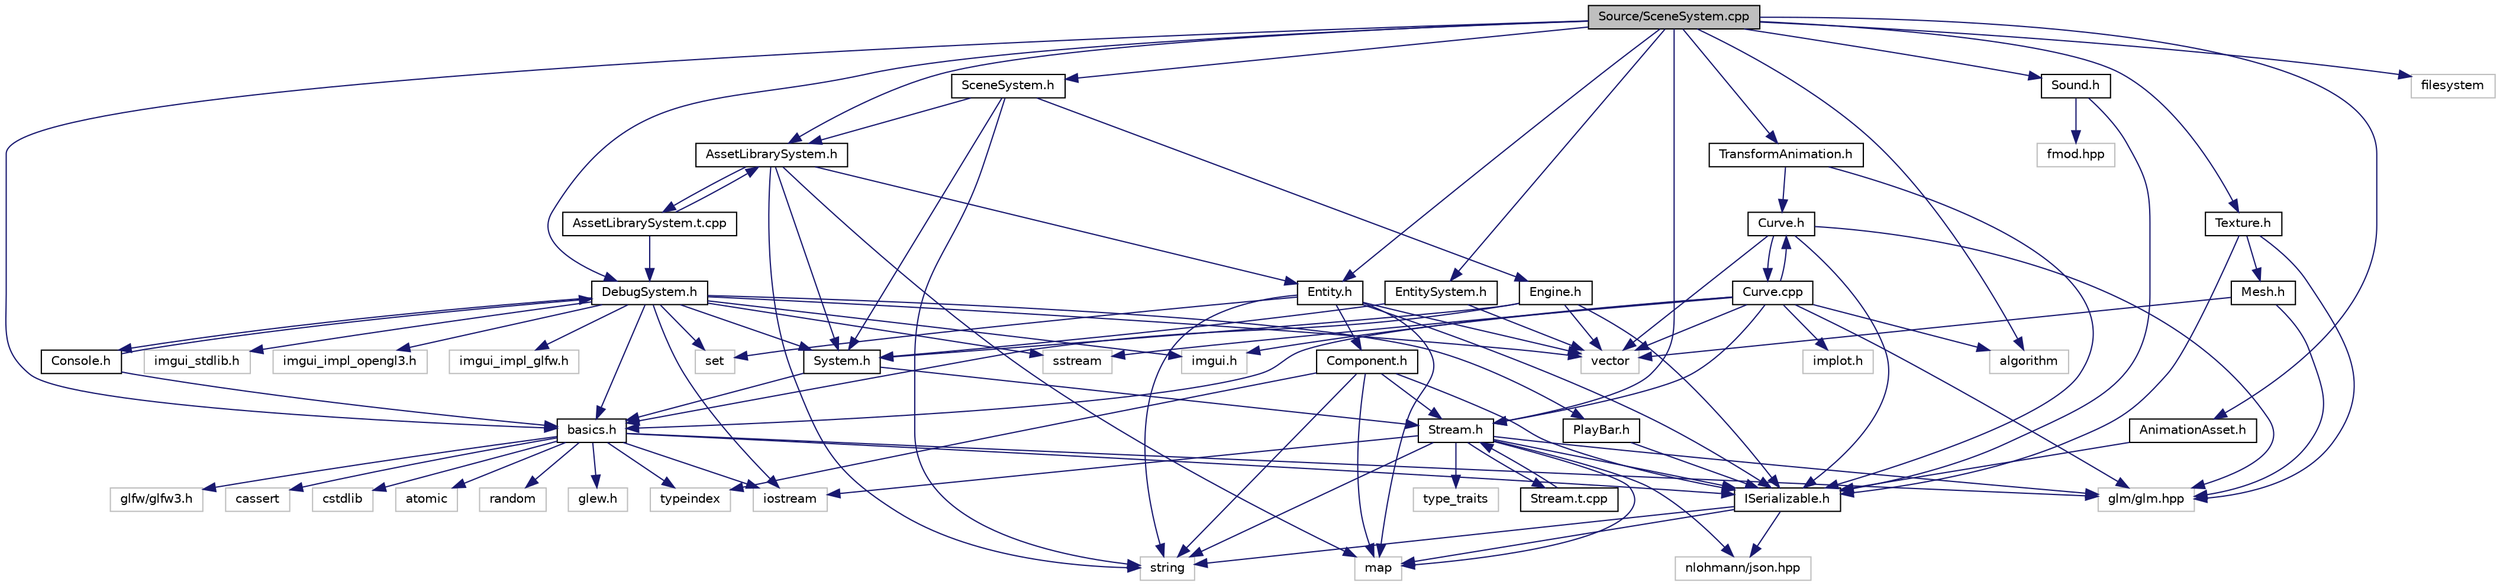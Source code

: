 digraph "Source/SceneSystem.cpp"
{
 // LATEX_PDF_SIZE
  edge [fontname="Helvetica",fontsize="10",labelfontname="Helvetica",labelfontsize="10"];
  node [fontname="Helvetica",fontsize="10",shape=record];
  Node1 [label="Source/SceneSystem.cpp",height=0.2,width=0.4,color="black", fillcolor="grey75", style="filled", fontcolor="black",tooltip="handles the process of resetting and changing scenes"];
  Node1 -> Node2 [color="midnightblue",fontsize="10",style="solid"];
  Node2 [label="SceneSystem.h",height=0.2,width=0.4,color="black", fillcolor="white", style="filled",URL="$SceneSystem_8h.html",tooltip="handles the process of resetting and changing scenes"];
  Node2 -> Node3 [color="midnightblue",fontsize="10",style="solid"];
  Node3 [label="System.h",height=0.2,width=0.4,color="black", fillcolor="white", style="filled",URL="$System_8h.html",tooltip="Base class for all Systems."];
  Node3 -> Node4 [color="midnightblue",fontsize="10",style="solid"];
  Node4 [label="basics.h",height=0.2,width=0.4,color="black", fillcolor="white", style="filled",URL="$basics_8h_source.html",tooltip=" "];
  Node4 -> Node5 [color="midnightblue",fontsize="10",style="solid"];
  Node5 [label="glew.h",height=0.2,width=0.4,color="grey75", fillcolor="white", style="filled",tooltip=" "];
  Node4 -> Node6 [color="midnightblue",fontsize="10",style="solid"];
  Node6 [label="glfw/glfw3.h",height=0.2,width=0.4,color="grey75", fillcolor="white", style="filled",tooltip=" "];
  Node4 -> Node7 [color="midnightblue",fontsize="10",style="solid"];
  Node7 [label="glm/glm.hpp",height=0.2,width=0.4,color="grey75", fillcolor="white", style="filled",tooltip=" "];
  Node4 -> Node8 [color="midnightblue",fontsize="10",style="solid"];
  Node8 [label="iostream",height=0.2,width=0.4,color="grey75", fillcolor="white", style="filled",tooltip=" "];
  Node4 -> Node9 [color="midnightblue",fontsize="10",style="solid"];
  Node9 [label="cassert",height=0.2,width=0.4,color="grey75", fillcolor="white", style="filled",tooltip=" "];
  Node4 -> Node10 [color="midnightblue",fontsize="10",style="solid"];
  Node10 [label="cstdlib",height=0.2,width=0.4,color="grey75", fillcolor="white", style="filled",tooltip=" "];
  Node4 -> Node11 [color="midnightblue",fontsize="10",style="solid"];
  Node11 [label="atomic",height=0.2,width=0.4,color="grey75", fillcolor="white", style="filled",tooltip=" "];
  Node4 -> Node12 [color="midnightblue",fontsize="10",style="solid"];
  Node12 [label="typeindex",height=0.2,width=0.4,color="grey75", fillcolor="white", style="filled",tooltip=" "];
  Node4 -> Node13 [color="midnightblue",fontsize="10",style="solid"];
  Node13 [label="random",height=0.2,width=0.4,color="grey75", fillcolor="white", style="filled",tooltip=" "];
  Node4 -> Node14 [color="midnightblue",fontsize="10",style="solid"];
  Node14 [label="ISerializable.h",height=0.2,width=0.4,color="black", fillcolor="white", style="filled",URL="$ISerializable_8h.html",tooltip="interface for all serializable objects"];
  Node14 -> Node15 [color="midnightblue",fontsize="10",style="solid"];
  Node15 [label="map",height=0.2,width=0.4,color="grey75", fillcolor="white", style="filled",tooltip=" "];
  Node14 -> Node16 [color="midnightblue",fontsize="10",style="solid"];
  Node16 [label="string",height=0.2,width=0.4,color="grey75", fillcolor="white", style="filled",tooltip=" "];
  Node14 -> Node17 [color="midnightblue",fontsize="10",style="solid"];
  Node17 [label="nlohmann/json.hpp",height=0.2,width=0.4,color="grey75", fillcolor="white", style="filled",tooltip=" "];
  Node3 -> Node18 [color="midnightblue",fontsize="10",style="solid"];
  Node18 [label="Stream.h",height=0.2,width=0.4,color="black", fillcolor="white", style="filled",URL="$Stream_8h.html",tooltip="JSON File reading/writing."];
  Node18 -> Node16 [color="midnightblue",fontsize="10",style="solid"];
  Node18 -> Node15 [color="midnightblue",fontsize="10",style="solid"];
  Node18 -> Node7 [color="midnightblue",fontsize="10",style="solid"];
  Node18 -> Node17 [color="midnightblue",fontsize="10",style="solid"];
  Node18 -> Node19 [color="midnightblue",fontsize="10",style="solid"];
  Node19 [label="type_traits",height=0.2,width=0.4,color="grey75", fillcolor="white", style="filled",tooltip=" "];
  Node18 -> Node8 [color="midnightblue",fontsize="10",style="solid"];
  Node18 -> Node14 [color="midnightblue",fontsize="10",style="solid"];
  Node18 -> Node20 [color="midnightblue",fontsize="10",style="solid"];
  Node20 [label="Stream.t.cpp",height=0.2,width=0.4,color="black", fillcolor="white", style="filled",URL="$Stream_8t_8cpp.html",tooltip="JSON File reading/writing."];
  Node20 -> Node18 [color="midnightblue",fontsize="10",style="solid"];
  Node2 -> Node21 [color="midnightblue",fontsize="10",style="solid"];
  Node21 [label="AssetLibrarySystem.h",height=0.2,width=0.4,color="black", fillcolor="white", style="filled",URL="$AssetLibrarySystem_8h.html",tooltip="Asset System."];
  Node21 -> Node3 [color="midnightblue",fontsize="10",style="solid"];
  Node21 -> Node15 [color="midnightblue",fontsize="10",style="solid"];
  Node21 -> Node16 [color="midnightblue",fontsize="10",style="solid"];
  Node21 -> Node22 [color="midnightblue",fontsize="10",style="solid"];
  Node22 [label="Entity.h",height=0.2,width=0.4,color="black", fillcolor="white", style="filled",URL="$Entity_8h.html",tooltip="Entity class which holds Components."];
  Node22 -> Node23 [color="midnightblue",fontsize="10",style="solid"];
  Node23 [label="Component.h",height=0.2,width=0.4,color="black", fillcolor="white", style="filled",URL="$Component_8h.html",tooltip="Virtual component header."];
  Node23 -> Node12 [color="midnightblue",fontsize="10",style="solid"];
  Node23 -> Node15 [color="midnightblue",fontsize="10",style="solid"];
  Node23 -> Node16 [color="midnightblue",fontsize="10",style="solid"];
  Node23 -> Node14 [color="midnightblue",fontsize="10",style="solid"];
  Node23 -> Node18 [color="midnightblue",fontsize="10",style="solid"];
  Node22 -> Node15 [color="midnightblue",fontsize="10",style="solid"];
  Node22 -> Node16 [color="midnightblue",fontsize="10",style="solid"];
  Node22 -> Node24 [color="midnightblue",fontsize="10",style="solid"];
  Node24 [label="vector",height=0.2,width=0.4,color="grey75", fillcolor="white", style="filled",tooltip=" "];
  Node22 -> Node25 [color="midnightblue",fontsize="10",style="solid"];
  Node25 [label="set",height=0.2,width=0.4,color="grey75", fillcolor="white", style="filled",tooltip=" "];
  Node22 -> Node14 [color="midnightblue",fontsize="10",style="solid"];
  Node21 -> Node26 [color="midnightblue",fontsize="10",style="solid"];
  Node26 [label="AssetLibrarySystem.t.cpp",height=0.2,width=0.4,color="black", fillcolor="white", style="filled",URL="$AssetLibrarySystem_8t_8cpp.html",tooltip="AssetLibrarySystem."];
  Node26 -> Node21 [color="midnightblue",fontsize="10",style="solid"];
  Node26 -> Node27 [color="midnightblue",fontsize="10",style="solid"];
  Node27 [label="DebugSystem.h",height=0.2,width=0.4,color="black", fillcolor="white", style="filled",URL="$DebugSystem_8h_source.html",tooltip=" "];
  Node27 -> Node4 [color="midnightblue",fontsize="10",style="solid"];
  Node27 -> Node3 [color="midnightblue",fontsize="10",style="solid"];
  Node27 -> Node24 [color="midnightblue",fontsize="10",style="solid"];
  Node27 -> Node28 [color="midnightblue",fontsize="10",style="solid"];
  Node28 [label="imgui.h",height=0.2,width=0.4,color="grey75", fillcolor="white", style="filled",tooltip=" "];
  Node27 -> Node29 [color="midnightblue",fontsize="10",style="solid"];
  Node29 [label="imgui_stdlib.h",height=0.2,width=0.4,color="grey75", fillcolor="white", style="filled",tooltip=" "];
  Node27 -> Node30 [color="midnightblue",fontsize="10",style="solid"];
  Node30 [label="imgui_impl_opengl3.h",height=0.2,width=0.4,color="grey75", fillcolor="white", style="filled",tooltip=" "];
  Node27 -> Node31 [color="midnightblue",fontsize="10",style="solid"];
  Node31 [label="imgui_impl_glfw.h",height=0.2,width=0.4,color="grey75", fillcolor="white", style="filled",tooltip=" "];
  Node27 -> Node32 [color="midnightblue",fontsize="10",style="solid"];
  Node32 [label="Console.h",height=0.2,width=0.4,color="black", fillcolor="white", style="filled",URL="$Console_8h_source.html",tooltip=" "];
  Node32 -> Node4 [color="midnightblue",fontsize="10",style="solid"];
  Node32 -> Node27 [color="midnightblue",fontsize="10",style="solid"];
  Node27 -> Node8 [color="midnightblue",fontsize="10",style="solid"];
  Node27 -> Node33 [color="midnightblue",fontsize="10",style="solid"];
  Node33 [label="sstream",height=0.2,width=0.4,color="grey75", fillcolor="white", style="filled",tooltip=" "];
  Node27 -> Node25 [color="midnightblue",fontsize="10",style="solid"];
  Node27 -> Node34 [color="midnightblue",fontsize="10",style="solid"];
  Node34 [label="PlayBar.h",height=0.2,width=0.4,color="black", fillcolor="white", style="filled",URL="$PlayBar_8h.html",tooltip="UI Bar that handles playing, pausing, and autosaves of the scene."];
  Node34 -> Node14 [color="midnightblue",fontsize="10",style="solid"];
  Node2 -> Node35 [color="midnightblue",fontsize="10",style="solid"];
  Node35 [label="Engine.h",height=0.2,width=0.4,color="black", fillcolor="white", style="filled",URL="$Engine_8h.html",tooltip="Engine class."];
  Node35 -> Node24 [color="midnightblue",fontsize="10",style="solid"];
  Node35 -> Node4 [color="midnightblue",fontsize="10",style="solid"];
  Node35 -> Node14 [color="midnightblue",fontsize="10",style="solid"];
  Node35 -> Node3 [color="midnightblue",fontsize="10",style="solid"];
  Node2 -> Node16 [color="midnightblue",fontsize="10",style="solid"];
  Node1 -> Node36 [color="midnightblue",fontsize="10",style="solid"];
  Node36 [label="EntitySystem.h",height=0.2,width=0.4,color="black", fillcolor="white", style="filled",URL="$EntitySystem_8h.html",tooltip="System that manages the storing and handling of Entities."];
  Node36 -> Node3 [color="midnightblue",fontsize="10",style="solid"];
  Node36 -> Node24 [color="midnightblue",fontsize="10",style="solid"];
  Node1 -> Node22 [color="midnightblue",fontsize="10",style="solid"];
  Node1 -> Node27 [color="midnightblue",fontsize="10",style="solid"];
  Node1 -> Node21 [color="midnightblue",fontsize="10",style="solid"];
  Node1 -> Node37 [color="midnightblue",fontsize="10",style="solid"];
  Node37 [label="Sound.h",height=0.2,width=0.4,color="black", fillcolor="white", style="filled",URL="$Sound_8h.html",tooltip="Wrapper class for FMOD sounds."];
  Node37 -> Node38 [color="midnightblue",fontsize="10",style="solid"];
  Node38 [label="fmod.hpp",height=0.2,width=0.4,color="grey75", fillcolor="white", style="filled",tooltip=" "];
  Node37 -> Node14 [color="midnightblue",fontsize="10",style="solid"];
  Node1 -> Node39 [color="midnightblue",fontsize="10",style="solid"];
  Node39 [label="Texture.h",height=0.2,width=0.4,color="black", fillcolor="white", style="filled",URL="$Texture_8h.html",tooltip="Header for the OpenGL texture wrapper."];
  Node39 -> Node7 [color="midnightblue",fontsize="10",style="solid"];
  Node39 -> Node14 [color="midnightblue",fontsize="10",style="solid"];
  Node39 -> Node40 [color="midnightblue",fontsize="10",style="solid"];
  Node40 [label="Mesh.h",height=0.2,width=0.4,color="black", fillcolor="white", style="filled",URL="$Mesh_8h.html",tooltip="Mesh class - holds on to buffer/VAO references, draws their contents."];
  Node40 -> Node24 [color="midnightblue",fontsize="10",style="solid"];
  Node40 -> Node7 [color="midnightblue",fontsize="10",style="solid"];
  Node1 -> Node41 [color="midnightblue",fontsize="10",style="solid"];
  Node41 [label="TransformAnimation.h",height=0.2,width=0.4,color="black", fillcolor="white", style="filled",URL="$TransformAnimation_8h.html",tooltip="Asset that animates a Transform with Curves."];
  Node41 -> Node14 [color="midnightblue",fontsize="10",style="solid"];
  Node41 -> Node42 [color="midnightblue",fontsize="10",style="solid"];
  Node42 [label="Curve.h",height=0.2,width=0.4,color="black", fillcolor="white", style="filled",URL="$Curve_8h.html",tooltip="class for interpolating between sequences of values"];
  Node42 -> Node14 [color="midnightblue",fontsize="10",style="solid"];
  Node42 -> Node7 [color="midnightblue",fontsize="10",style="solid"];
  Node42 -> Node24 [color="midnightblue",fontsize="10",style="solid"];
  Node42 -> Node43 [color="midnightblue",fontsize="10",style="solid"];
  Node43 [label="Curve.cpp",height=0.2,width=0.4,color="black", fillcolor="white", style="filled",URL="$Curve_8cpp.html",tooltip="class for interpolating between sequences of values"];
  Node43 -> Node42 [color="midnightblue",fontsize="10",style="solid"];
  Node43 -> Node4 [color="midnightblue",fontsize="10",style="solid"];
  Node43 -> Node7 [color="midnightblue",fontsize="10",style="solid"];
  Node43 -> Node24 [color="midnightblue",fontsize="10",style="solid"];
  Node43 -> Node44 [color="midnightblue",fontsize="10",style="solid"];
  Node44 [label="algorithm",height=0.2,width=0.4,color="grey75", fillcolor="white", style="filled",tooltip=" "];
  Node43 -> Node28 [color="midnightblue",fontsize="10",style="solid"];
  Node43 -> Node45 [color="midnightblue",fontsize="10",style="solid"];
  Node45 [label="implot.h",height=0.2,width=0.4,color="grey75", fillcolor="white", style="filled",tooltip=" "];
  Node43 -> Node33 [color="midnightblue",fontsize="10",style="solid"];
  Node43 -> Node18 [color="midnightblue",fontsize="10",style="solid"];
  Node1 -> Node46 [color="midnightblue",fontsize="10",style="solid"];
  Node46 [label="AnimationAsset.h",height=0.2,width=0.4,color="black", fillcolor="white", style="filled",URL="$AnimationAsset_8h.html",tooltip="Asset that contains information about a spritesheet animation."];
  Node46 -> Node14 [color="midnightblue",fontsize="10",style="solid"];
  Node1 -> Node4 [color="midnightblue",fontsize="10",style="solid"];
  Node1 -> Node18 [color="midnightblue",fontsize="10",style="solid"];
  Node1 -> Node47 [color="midnightblue",fontsize="10",style="solid"];
  Node47 [label="filesystem",height=0.2,width=0.4,color="grey75", fillcolor="white", style="filled",tooltip=" "];
  Node1 -> Node44 [color="midnightblue",fontsize="10",style="solid"];
}
